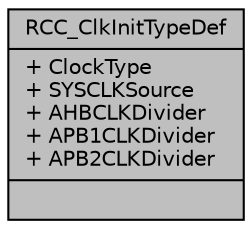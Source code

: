 digraph "RCC_ClkInitTypeDef"
{
  edge [fontname="Helvetica",fontsize="10",labelfontname="Helvetica",labelfontsize="10"];
  node [fontname="Helvetica",fontsize="10",shape=record];
  Node1 [label="{RCC_ClkInitTypeDef\n|+ ClockType\l+ SYSCLKSource\l+ AHBCLKDivider\l+ APB1CLKDivider\l+ APB2CLKDivider\l|}",height=0.2,width=0.4,color="black", fillcolor="grey75", style="filled", fontcolor="black"];
}
